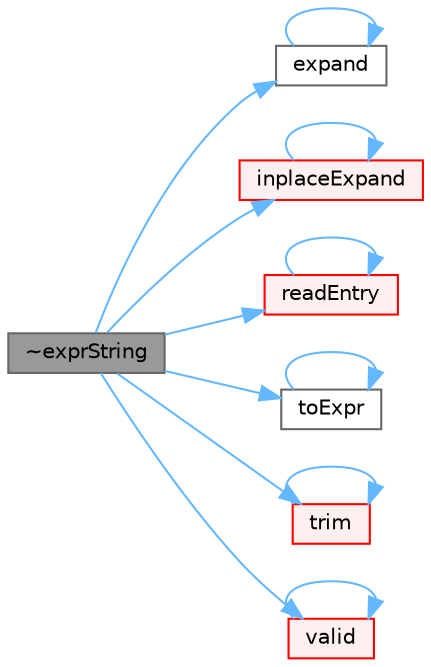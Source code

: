 digraph "~exprString"
{
 // LATEX_PDF_SIZE
  bgcolor="transparent";
  edge [fontname=Helvetica,fontsize=10,labelfontname=Helvetica,labelfontsize=10];
  node [fontname=Helvetica,fontsize=10,shape=box,height=0.2,width=0.4];
  rankdir="LR";
  Node1 [id="Node000001",label="~exprString",height=0.2,width=0.4,color="gray40", fillcolor="grey60", style="filled", fontcolor="black",tooltip=" "];
  Node1 -> Node2 [id="edge1_Node000001_Node000002",color="steelblue1",style="solid",tooltip=" "];
  Node2 [id="Node000002",label="expand",height=0.2,width=0.4,color="grey40", fillcolor="white", style="filled",URL="$classFoam_1_1expressions_1_1exprString.html#aa61ec5b47911cd0a46318405468b522c",tooltip=" "];
  Node2 -> Node2 [id="edge2_Node000002_Node000002",color="steelblue1",style="solid",tooltip=" "];
  Node1 -> Node3 [id="edge3_Node000001_Node000003",color="steelblue1",style="solid",tooltip=" "];
  Node3 [id="Node000003",label="inplaceExpand",height=0.2,width=0.4,color="red", fillcolor="#FFF0F0", style="filled",URL="$classFoam_1_1expressions_1_1exprString.html#a5d3b2a57152017aa9449fac253a7feef",tooltip=" "];
  Node3 -> Node3 [id="edge4_Node000003_Node000003",color="steelblue1",style="solid",tooltip=" "];
  Node1 -> Node21 [id="edge5_Node000001_Node000021",color="steelblue1",style="solid",tooltip=" "];
  Node21 [id="Node000021",label="readEntry",height=0.2,width=0.4,color="red", fillcolor="#FFF0F0", style="filled",URL="$classFoam_1_1expressions_1_1exprString.html#aee999e774aabfbf860fd92231e8fc418",tooltip=" "];
  Node21 -> Node21 [id="edge6_Node000021_Node000021",color="steelblue1",style="solid",tooltip=" "];
  Node1 -> Node23 [id="edge7_Node000001_Node000023",color="steelblue1",style="solid",tooltip=" "];
  Node23 [id="Node000023",label="toExpr",height=0.2,width=0.4,color="grey40", fillcolor="white", style="filled",URL="$classFoam_1_1expressions_1_1exprString.html#aba573a3179a530a8bf425bb6e75a443c",tooltip=" "];
  Node23 -> Node23 [id="edge8_Node000023_Node000023",color="steelblue1",style="solid",tooltip=" "];
  Node1 -> Node24 [id="edge9_Node000001_Node000024",color="steelblue1",style="solid",tooltip=" "];
  Node24 [id="Node000024",label="trim",height=0.2,width=0.4,color="red", fillcolor="#FFF0F0", style="filled",URL="$classFoam_1_1expressions_1_1exprString.html#a268ae12a22c9f97b84833e4c39fb2278",tooltip=" "];
  Node24 -> Node24 [id="edge10_Node000024_Node000024",color="steelblue1",style="solid",tooltip=" "];
  Node1 -> Node25 [id="edge11_Node000001_Node000025",color="steelblue1",style="solid",tooltip=" "];
  Node25 [id="Node000025",label="valid",height=0.2,width=0.4,color="red", fillcolor="#FFF0F0", style="filled",URL="$classFoam_1_1expressions_1_1exprString.html#a315419f26d3c59fa143b49b90a019049",tooltip=" "];
  Node25 -> Node25 [id="edge12_Node000025_Node000025",color="steelblue1",style="solid",tooltip=" "];
}
